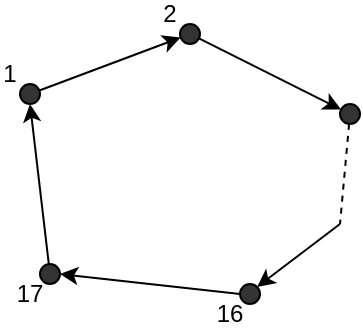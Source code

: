 <mxfile version="16.5.1" type="device"><diagram id="OItZGu-WA2m3TP72gyyy" name="Page-1"><mxGraphModel dx="474" dy="291" grid="1" gridSize="10" guides="1" tooltips="1" connect="1" arrows="1" fold="1" page="1" pageScale="1" pageWidth="1169" pageHeight="827" math="0" shadow="0"><root><mxCell id="0"/><mxCell id="1" parent="0"/><mxCell id="Ns9HniLHf0j7SQwzBFSJ-9" value="" style="rounded=0;orthogonalLoop=1;jettySize=auto;html=1;" edge="1" parent="1" source="Ns9HniLHf0j7SQwzBFSJ-1" target="Ns9HniLHf0j7SQwzBFSJ-2"><mxGeometry relative="1" as="geometry"/></mxCell><mxCell id="Ns9HniLHf0j7SQwzBFSJ-1" value="" style="ellipse;whiteSpace=wrap;html=1;aspect=fixed;fillColor=#333333;" vertex="1" parent="1"><mxGeometry x="200" y="170" width="10" height="10" as="geometry"/></mxCell><mxCell id="Ns9HniLHf0j7SQwzBFSJ-10" value="" style="edgeStyle=none;rounded=0;orthogonalLoop=1;jettySize=auto;html=1;" edge="1" parent="1" source="Ns9HniLHf0j7SQwzBFSJ-2" target="Ns9HniLHf0j7SQwzBFSJ-3"><mxGeometry relative="1" as="geometry"/></mxCell><mxCell id="Ns9HniLHf0j7SQwzBFSJ-2" value="" style="ellipse;whiteSpace=wrap;html=1;aspect=fixed;fillColor=#333333;" vertex="1" parent="1"><mxGeometry x="280" y="140" width="10" height="10" as="geometry"/></mxCell><mxCell id="Ns9HniLHf0j7SQwzBFSJ-14" style="edgeStyle=none;rounded=0;orthogonalLoop=1;jettySize=auto;html=1;dashed=1;endArrow=none;endFill=0;" edge="1" parent="1" source="Ns9HniLHf0j7SQwzBFSJ-3"><mxGeometry relative="1" as="geometry"><mxPoint x="360" y="240" as="targetPoint"/></mxGeometry></mxCell><mxCell id="Ns9HniLHf0j7SQwzBFSJ-3" value="" style="ellipse;whiteSpace=wrap;html=1;aspect=fixed;fillColor=#333333;" vertex="1" parent="1"><mxGeometry x="360" y="180" width="10" height="10" as="geometry"/></mxCell><mxCell id="Ns9HniLHf0j7SQwzBFSJ-11" style="edgeStyle=none;rounded=0;orthogonalLoop=1;jettySize=auto;html=1;entryX=0.5;entryY=1;entryDx=0;entryDy=0;" edge="1" parent="1" source="Ns9HniLHf0j7SQwzBFSJ-4" target="Ns9HniLHf0j7SQwzBFSJ-1"><mxGeometry relative="1" as="geometry"/></mxCell><mxCell id="Ns9HniLHf0j7SQwzBFSJ-4" value="" style="ellipse;whiteSpace=wrap;html=1;aspect=fixed;fillColor=#333333;" vertex="1" parent="1"><mxGeometry x="210" y="260" width="10" height="10" as="geometry"/></mxCell><mxCell id="Ns9HniLHf0j7SQwzBFSJ-12" style="edgeStyle=none;rounded=0;orthogonalLoop=1;jettySize=auto;html=1;exitX=0;exitY=0.5;exitDx=0;exitDy=0;entryX=1;entryY=0.5;entryDx=0;entryDy=0;" edge="1" parent="1" source="Ns9HniLHf0j7SQwzBFSJ-8" target="Ns9HniLHf0j7SQwzBFSJ-4"><mxGeometry relative="1" as="geometry"/></mxCell><mxCell id="Ns9HniLHf0j7SQwzBFSJ-8" value="" style="ellipse;whiteSpace=wrap;html=1;aspect=fixed;fillColor=#333333;" vertex="1" parent="1"><mxGeometry x="310" y="270" width="10" height="10" as="geometry"/></mxCell><mxCell id="Ns9HniLHf0j7SQwzBFSJ-13" style="edgeStyle=none;rounded=0;orthogonalLoop=1;jettySize=auto;html=1;entryX=1;entryY=0;entryDx=0;entryDy=0;" edge="1" parent="1" target="Ns9HniLHf0j7SQwzBFSJ-8"><mxGeometry relative="1" as="geometry"><mxPoint x="360" y="240" as="sourcePoint"/><mxPoint x="230" y="275" as="targetPoint"/></mxGeometry></mxCell><mxCell id="Ns9HniLHf0j7SQwzBFSJ-15" value="1" style="text;html=1;strokeColor=none;fillColor=none;align=center;verticalAlign=middle;whiteSpace=wrap;rounded=0;" vertex="1" parent="1"><mxGeometry x="190" y="160" width="10" height="10" as="geometry"/></mxCell><mxCell id="Ns9HniLHf0j7SQwzBFSJ-16" value="2" style="text;html=1;strokeColor=none;fillColor=none;align=center;verticalAlign=middle;whiteSpace=wrap;rounded=0;" vertex="1" parent="1"><mxGeometry x="270" y="130" width="10" height="10" as="geometry"/></mxCell><mxCell id="Ns9HniLHf0j7SQwzBFSJ-17" value="17" style="text;html=1;strokeColor=none;fillColor=none;align=center;verticalAlign=middle;whiteSpace=wrap;rounded=0;" vertex="1" parent="1"><mxGeometry x="200" y="270" width="10" height="10" as="geometry"/></mxCell><mxCell id="Ns9HniLHf0j7SQwzBFSJ-18" value="16" style="text;html=1;strokeColor=none;fillColor=none;align=center;verticalAlign=middle;whiteSpace=wrap;rounded=0;" vertex="1" parent="1"><mxGeometry x="300" y="280" width="10" height="10" as="geometry"/></mxCell></root></mxGraphModel></diagram></mxfile>